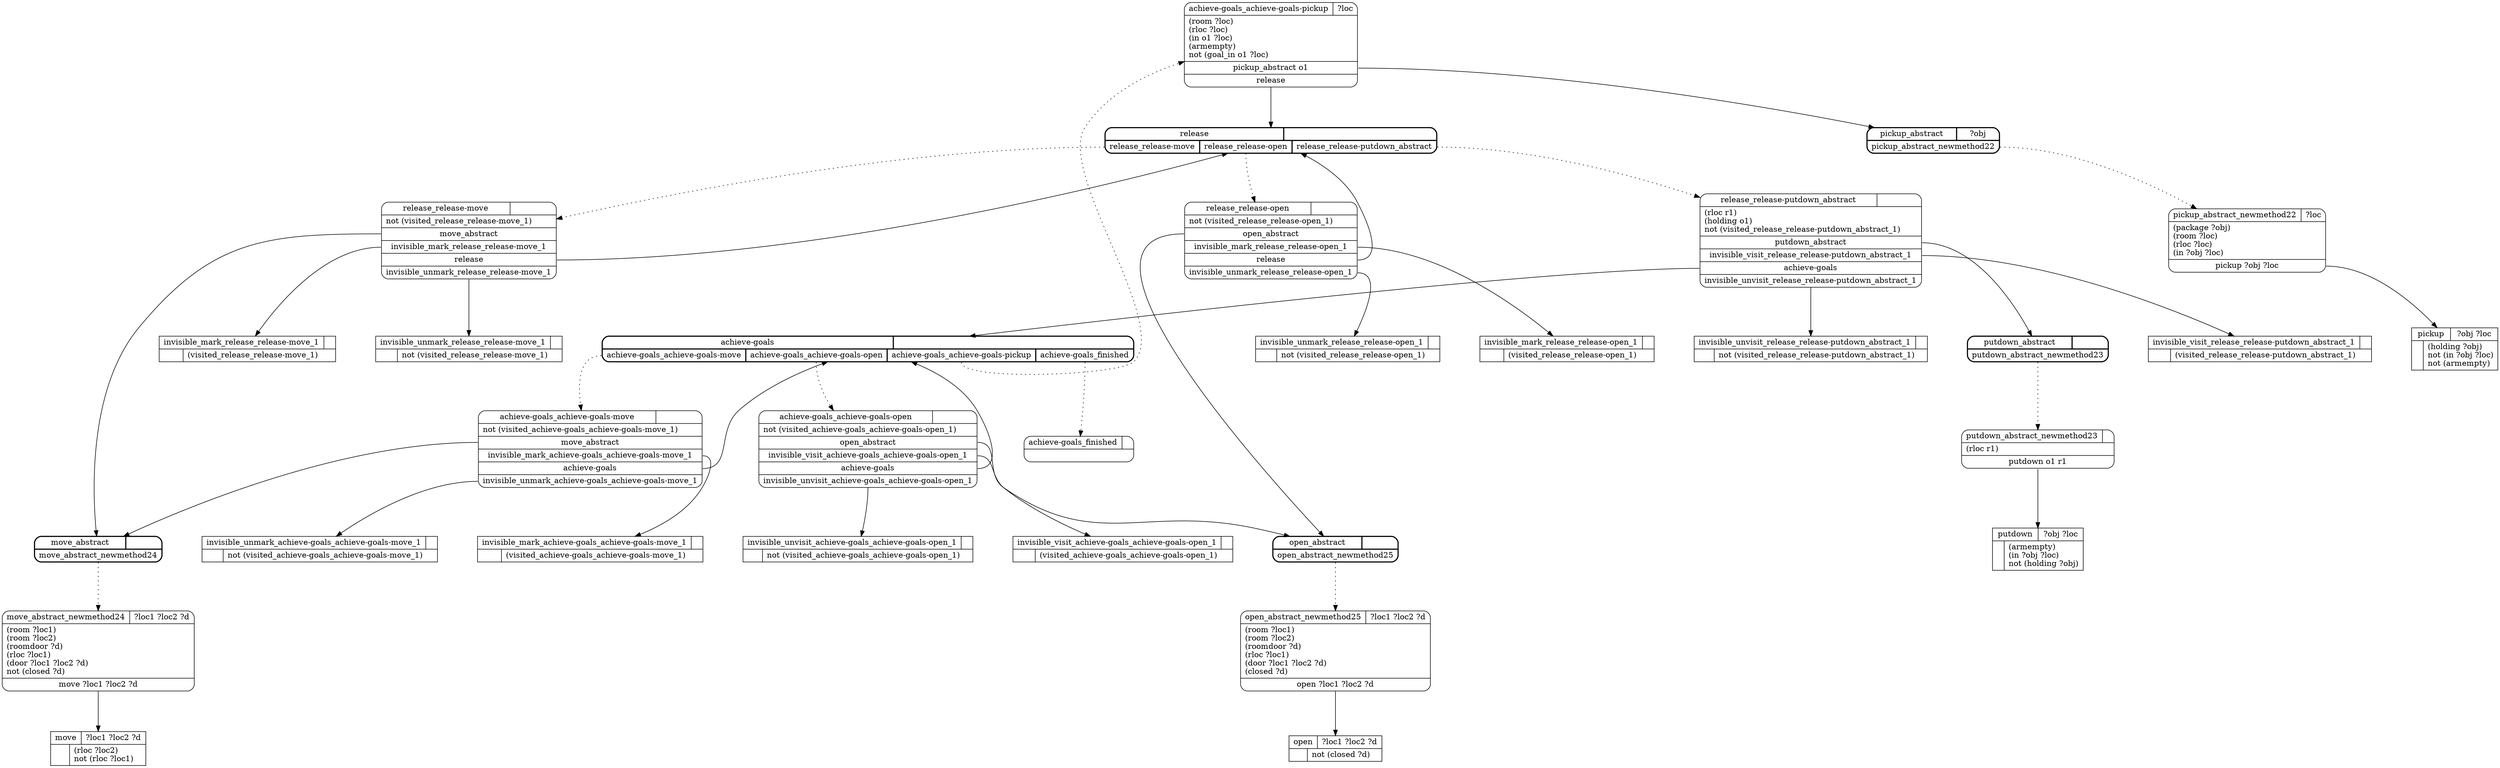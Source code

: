 // Generated by Hype
digraph "robot" {
  nodesep=1
  ranksep=1
  // Operators
  node [shape=record]
  "pickup" [
    label="{{\N|?obj ?loc}|{|(holding ?obj)\lnot (in ?obj ?loc)\lnot (armempty)\l}}"
  ]
  "putdown" [
    label="{{\N|?obj ?loc}|{|(armempty)\l(in ?obj ?loc)\lnot (holding ?obj)\l}}"
  ]
  "move" [
    label="{{\N|?loc1 ?loc2 ?d}|{|(rloc ?loc2)\lnot (rloc ?loc1)\l}}"
  ]
  "open" [
    label="{{\N|?loc1 ?loc2 ?d}|{|not (closed ?d)\l}}"
  ]
  "invisible_mark_achieve-goals_achieve-goals-move_1" [
    label="{{\N|}|{|(visited_achieve-goals_achieve-goals-move_1)\l}}"
  ]
  "invisible_unmark_achieve-goals_achieve-goals-move_1" [
    label="{{\N|}|{|not (visited_achieve-goals_achieve-goals-move_1)\l}}"
  ]
  "invisible_visit_achieve-goals_achieve-goals-open_1" [
    label="{{\N|}|{|(visited_achieve-goals_achieve-goals-open_1)\l}}"
  ]
  "invisible_unvisit_achieve-goals_achieve-goals-open_1" [
    label="{{\N|}|{|not (visited_achieve-goals_achieve-goals-open_1)\l}}"
  ]
  "invisible_mark_release_release-move_1" [
    label="{{\N|}|{|(visited_release_release-move_1)\l}}"
  ]
  "invisible_unmark_release_release-move_1" [
    label="{{\N|}|{|not (visited_release_release-move_1)\l}}"
  ]
  "invisible_mark_release_release-open_1" [
    label="{{\N|}|{|(visited_release_release-open_1)\l}}"
  ]
  "invisible_unmark_release_release-open_1" [
    label="{{\N|}|{|not (visited_release_release-open_1)\l}}"
  ]
  "invisible_visit_release_release-putdown_abstract_1" [
    label="{{\N|}|{|(visited_release_release-putdown_abstract_1)\l}}"
  ]
  "invisible_unvisit_release_release-putdown_abstract_1" [
    label="{{\N|}|{|not (visited_release_release-putdown_abstract_1)\l}}"
  ]
  // Methods
  node [shape=Mrecord]
  "achieve-goals" [
    style=bold
    label="{{\N|}|{<0>achieve-goals_achieve-goals-move|<1>achieve-goals_achieve-goals-open|<2>achieve-goals_achieve-goals-pickup|<3>achieve-goals_finished}}"
  ]
  "achieve-goals_achieve-goals-move" [
    label="{{\N|}|not (visited_achieve-goals_achieve-goals-move_1)\l|<0>move_abstract|<1>invisible_mark_achieve-goals_achieve-goals-move_1|<2>achieve-goals|<3>invisible_unmark_achieve-goals_achieve-goals-move_1}"
  ]
  "achieve-goals":0 -> "achieve-goals_achieve-goals-move" [style=dotted]
  "achieve-goals_achieve-goals-move":0 -> "move_abstract"
  "achieve-goals_achieve-goals-move":1 -> "invisible_mark_achieve-goals_achieve-goals-move_1"
  "achieve-goals_achieve-goals-move":2 -> "achieve-goals"
  "achieve-goals_achieve-goals-move":3 -> "invisible_unmark_achieve-goals_achieve-goals-move_1"
  "achieve-goals_achieve-goals-open" [
    label="{{\N|}|not (visited_achieve-goals_achieve-goals-open_1)\l|<0>open_abstract|<1>invisible_visit_achieve-goals_achieve-goals-open_1|<2>achieve-goals|<3>invisible_unvisit_achieve-goals_achieve-goals-open_1}"
  ]
  "achieve-goals":1 -> "achieve-goals_achieve-goals-open" [style=dotted]
  "achieve-goals_achieve-goals-open":0 -> "open_abstract"
  "achieve-goals_achieve-goals-open":1 -> "invisible_visit_achieve-goals_achieve-goals-open_1"
  "achieve-goals_achieve-goals-open":2 -> "achieve-goals"
  "achieve-goals_achieve-goals-open":3 -> "invisible_unvisit_achieve-goals_achieve-goals-open_1"
  "achieve-goals_achieve-goals-pickup" [
    label="{{\N|?loc}|(room ?loc)\l(rloc ?loc)\l(in o1 ?loc)\l(armempty)\lnot (goal_in o1 ?loc)\l|<0>pickup_abstract o1|<1>release}"
  ]
  "achieve-goals":2 -> "achieve-goals_achieve-goals-pickup" [style=dotted]
  "achieve-goals_achieve-goals-pickup":0 -> "pickup_abstract"
  "achieve-goals_achieve-goals-pickup":1 -> "release"
  "achieve-goals_finished" [
    label="{{\N|}|}"
  ]
  "achieve-goals":3 -> "achieve-goals_finished" [style=dotted]
  "release" [
    style=bold
    label="{{\N|}|{<0>release_release-move|<1>release_release-open|<2>release_release-putdown_abstract}}"
  ]
  "release_release-move" [
    label="{{\N|}|not (visited_release_release-move_1)\l|<0>move_abstract|<1>invisible_mark_release_release-move_1|<2>release|<3>invisible_unmark_release_release-move_1}"
  ]
  "release":0 -> "release_release-move" [style=dotted]
  "release_release-move":0 -> "move_abstract"
  "release_release-move":1 -> "invisible_mark_release_release-move_1"
  "release_release-move":2 -> "release"
  "release_release-move":3 -> "invisible_unmark_release_release-move_1"
  "release_release-open" [
    label="{{\N|}|not (visited_release_release-open_1)\l|<0>open_abstract|<1>invisible_mark_release_release-open_1|<2>release|<3>invisible_unmark_release_release-open_1}"
  ]
  "release":1 -> "release_release-open" [style=dotted]
  "release_release-open":0 -> "open_abstract"
  "release_release-open":1 -> "invisible_mark_release_release-open_1"
  "release_release-open":2 -> "release"
  "release_release-open":3 -> "invisible_unmark_release_release-open_1"
  "release_release-putdown_abstract" [
    label="{{\N|}|(rloc r1)\l(holding o1)\lnot (visited_release_release-putdown_abstract_1)\l|<0>putdown_abstract|<1>invisible_visit_release_release-putdown_abstract_1|<2>achieve-goals|<3>invisible_unvisit_release_release-putdown_abstract_1}"
  ]
  "release":2 -> "release_release-putdown_abstract" [style=dotted]
  "release_release-putdown_abstract":0 -> "putdown_abstract"
  "release_release-putdown_abstract":1 -> "invisible_visit_release_release-putdown_abstract_1"
  "release_release-putdown_abstract":2 -> "achieve-goals"
  "release_release-putdown_abstract":3 -> "invisible_unvisit_release_release-putdown_abstract_1"
  "pickup_abstract" [
    style=bold
    label="{{\N|?obj}|{<0>pickup_abstract_newmethod22}}"
  ]
  "pickup_abstract_newmethod22" [
    label="{{\N|?loc}|(package ?obj)\l(room ?loc)\l(rloc ?loc)\l(in ?obj ?loc)\l|<0>pickup ?obj ?loc}"
  ]
  "pickup_abstract":0 -> "pickup_abstract_newmethod22" [style=dotted]
  "pickup_abstract_newmethod22":0 -> "pickup"
  "putdown_abstract" [
    style=bold
    label="{{\N|}|{<0>putdown_abstract_newmethod23}}"
  ]
  "putdown_abstract_newmethod23" [
    label="{{\N|}|(rloc r1)\l|<0>putdown o1 r1}"
  ]
  "putdown_abstract":0 -> "putdown_abstract_newmethod23" [style=dotted]
  "putdown_abstract_newmethod23":0 -> "putdown"
  "move_abstract" [
    style=bold
    label="{{\N|}|{<0>move_abstract_newmethod24}}"
  ]
  "move_abstract_newmethod24" [
    label="{{\N|?loc1 ?loc2 ?d}|(room ?loc1)\l(room ?loc2)\l(roomdoor ?d)\l(rloc ?loc1)\l(door ?loc1 ?loc2 ?d)\lnot (closed ?d)\l|<0>move ?loc1 ?loc2 ?d}"
  ]
  "move_abstract":0 -> "move_abstract_newmethod24" [style=dotted]
  "move_abstract_newmethod24":0 -> "move"
  "open_abstract" [
    style=bold
    label="{{\N|}|{<0>open_abstract_newmethod25}}"
  ]
  "open_abstract_newmethod25" [
    label="{{\N|?loc1 ?loc2 ?d}|(room ?loc1)\l(room ?loc2)\l(roomdoor ?d)\l(rloc ?loc1)\l(door ?loc1 ?loc2 ?d)\l(closed ?d)\l|<0>open ?loc1 ?loc2 ?d}"
  ]
  "open_abstract":0 -> "open_abstract_newmethod25" [style=dotted]
  "open_abstract_newmethod25":0 -> "open"
}